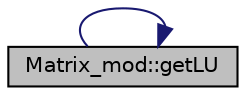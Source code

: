 digraph "Matrix_mod::getLU"
{
 // LATEX_PDF_SIZE
  edge [fontname="Helvetica",fontsize="10",labelfontname="Helvetica",labelfontsize="10"];
  node [fontname="Helvetica",fontsize="10",shape=record];
  rankdir="LR";
  Node1 [label="Matrix_mod::getLU",height=0.2,width=0.4,color="black", fillcolor="grey75", style="filled", fontcolor="black",tooltip="Return the LU decomposition of the input matrix MatrixLU(nd,nd)."];
  Node1 -> Node1 [color="midnightblue",fontsize="10",style="solid",fontname="Helvetica"];
}
